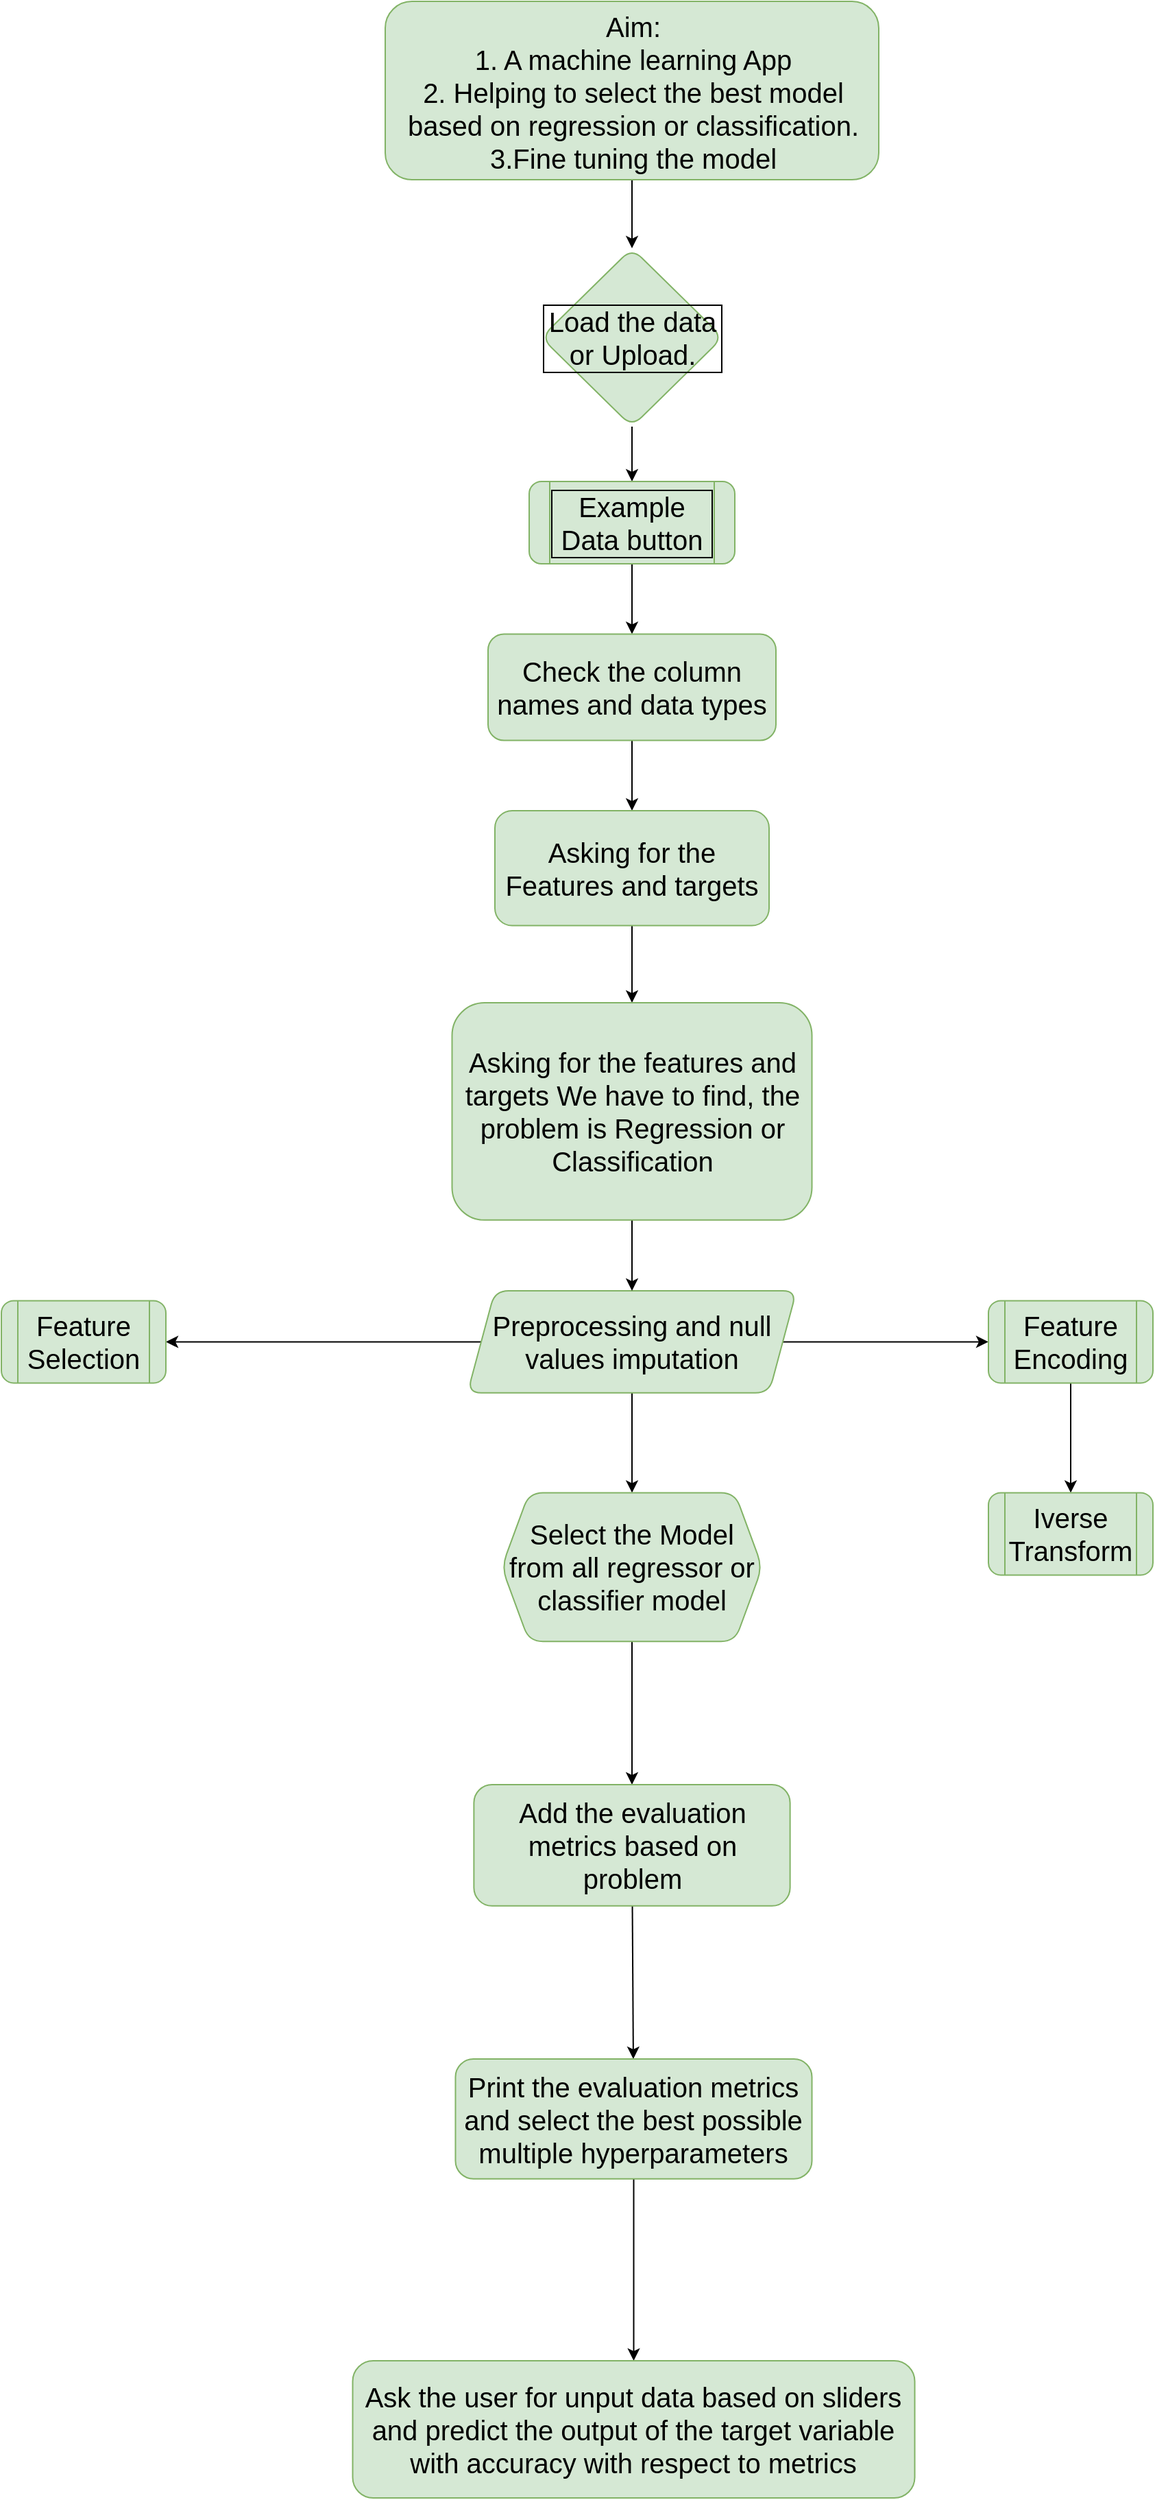 <mxfile>
    <diagram id="i4oJ7EUeD3pbaW3Tq1e5" name="Page-1">
        <mxGraphModel dx="2182" dy="792" grid="1" gridSize="10" guides="1" tooltips="1" connect="1" arrows="1" fold="1" page="1" pageScale="1" pageWidth="850" pageHeight="1100" background="none" math="0" shadow="0">
            <root>
                <mxCell id="0"/>
                <mxCell id="1" parent="0"/>
                <mxCell id="11" value="" style="edgeStyle=none;html=1;" edge="1" parent="1" source="4" target="8">
                    <mxGeometry relative="1" as="geometry"/>
                </mxCell>
                <mxCell id="4" value="&lt;div style=&quot;text-align: center;&quot;&gt;&lt;span style=&quot;font-weight: 400; background-color: transparent;&quot;&gt;Aim:&lt;/span&gt;&lt;/div&gt;&lt;div style=&quot;text-align: center;&quot;&gt;&lt;span style=&quot;font-weight: 400;&quot;&gt;1. A machine learning App&lt;/span&gt;&lt;/div&gt;&lt;div style=&quot;text-align: center;&quot;&gt;&lt;span style=&quot;font-weight: 400;&quot;&gt;2. Helping to select the best model based on regression or classification.&lt;/span&gt;&lt;/div&gt;&lt;div style=&quot;text-align: center;&quot;&gt;&lt;span style=&quot;font-weight: 400;&quot;&gt;3.Fine tuning the model&lt;/span&gt;&lt;/div&gt;" style="rounded=1;whiteSpace=wrap;html=1;fillColor=#d5e8d4;strokeColor=#82b366;fontStyle=1;fontSize=20;fontColor=#000000;align=left;verticalAlign=top;" vertex="1" parent="1">
                    <mxGeometry x="200" y="50" width="360" height="130" as="geometry"/>
                </mxCell>
                <mxCell id="14" value="" style="edgeStyle=none;html=1;" edge="1" parent="1" source="8" target="13">
                    <mxGeometry relative="1" as="geometry"/>
                </mxCell>
                <mxCell id="8" value="Load the data or Upload." style="rhombus;fontSize=20;align=center;verticalAlign=middle;fillColor=#d5e8d4;strokeColor=#82b366;fontColor=#000000;rounded=1;fontStyle=0;whiteSpace=wrap;html=1;labelBorderColor=default;textShadow=0;" vertex="1" parent="1">
                    <mxGeometry x="313.75" y="230" width="132.5" height="130" as="geometry"/>
                </mxCell>
                <mxCell id="16" value="" style="edgeStyle=none;html=1;" edge="1" parent="1" source="13" target="15">
                    <mxGeometry relative="1" as="geometry"/>
                </mxCell>
                <mxCell id="13" value="Example Data button" style="shape=process;whiteSpace=wrap;html=1;backgroundOutline=1;fontSize=20;fillColor=#d5e8d4;strokeColor=#82b366;fontColor=#000000;rounded=1;fontStyle=0;labelBorderColor=default;" vertex="1" parent="1">
                    <mxGeometry x="305" y="400" width="150" height="60" as="geometry"/>
                </mxCell>
                <mxCell id="18" value="" style="edgeStyle=none;html=1;" edge="1" parent="1" source="15" target="17">
                    <mxGeometry relative="1" as="geometry"/>
                </mxCell>
                <mxCell id="15" value="Check the column names and data types" style="whiteSpace=wrap;html=1;fontSize=20;fillColor=#d5e8d4;strokeColor=#82b366;fontColor=#000000;rounded=1;fontStyle=0;labelBorderColor=none;" vertex="1" parent="1">
                    <mxGeometry x="275" y="511.25" width="210" height="77.5" as="geometry"/>
                </mxCell>
                <mxCell id="41" value="" style="edgeStyle=none;html=1;" edge="1" parent="1" source="17" target="39">
                    <mxGeometry relative="1" as="geometry"/>
                </mxCell>
                <mxCell id="17" value="Asking for the Features and targets" style="whiteSpace=wrap;html=1;fontSize=20;fillColor=#d5e8d4;strokeColor=#82b366;fontColor=#000000;rounded=1;fontStyle=0;labelBorderColor=none;" vertex="1" parent="1">
                    <mxGeometry x="280" y="640" width="200" height="83.75" as="geometry"/>
                </mxCell>
                <mxCell id="28" value="" style="edgeStyle=none;html=1;" edge="1" parent="1" source="19" target="27">
                    <mxGeometry relative="1" as="geometry"/>
                </mxCell>
                <mxCell id="30" value="" style="edgeStyle=none;html=1;" edge="1" parent="1" source="19" target="29">
                    <mxGeometry relative="1" as="geometry"/>
                </mxCell>
                <mxCell id="36" value="" style="edgeStyle=none;html=1;" edge="1" parent="1" source="19" target="35">
                    <mxGeometry relative="1" as="geometry"/>
                </mxCell>
                <mxCell id="19" value="Preprocessing and null values imputation" style="shape=parallelogram;perimeter=parallelogramPerimeter;whiteSpace=wrap;html=1;fixedSize=1;fontSize=20;fillColor=#d5e8d4;strokeColor=#82b366;fontColor=#000000;rounded=1;fontStyle=0;labelBorderColor=none;" vertex="1" parent="1">
                    <mxGeometry x="260" y="990" width="240" height="74.38" as="geometry"/>
                </mxCell>
                <mxCell id="32" value="" style="edgeStyle=none;html=1;" edge="1" parent="1" source="27" target="31">
                    <mxGeometry relative="1" as="geometry"/>
                </mxCell>
                <mxCell id="27" value="&lt;span style=&quot;color: rgb(0, 0, 0); text-align: left;&quot;&gt;Feature Encoding&lt;/span&gt;" style="shape=process;whiteSpace=wrap;html=1;backgroundOutline=1;fontSize=20;fillColor=#d5e8d4;strokeColor=#82b366;fontColor=#000000;rounded=1;fontStyle=0;labelBorderColor=none;" vertex="1" parent="1">
                    <mxGeometry x="640" y="997.19" width="120" height="60" as="geometry"/>
                </mxCell>
                <mxCell id="29" value="Feature Selection" style="shape=process;whiteSpace=wrap;html=1;backgroundOutline=1;fontSize=20;fillColor=#d5e8d4;strokeColor=#82b366;fontColor=#000000;rounded=1;fontStyle=0;labelBorderColor=none;" vertex="1" parent="1">
                    <mxGeometry x="-80" y="997.19" width="120" height="60" as="geometry"/>
                </mxCell>
                <mxCell id="31" value="Iverse Transform" style="shape=process;whiteSpace=wrap;html=1;backgroundOutline=1;fontSize=20;fillColor=#d5e8d4;strokeColor=#82b366;fontColor=#000000;rounded=1;fontStyle=0;labelBorderColor=none;" vertex="1" parent="1">
                    <mxGeometry x="640" y="1137.19" width="120" height="60" as="geometry"/>
                </mxCell>
                <mxCell id="38" value="" style="edgeStyle=none;html=1;" edge="1" parent="1" source="35" target="37">
                    <mxGeometry relative="1" as="geometry"/>
                </mxCell>
                <mxCell id="35" value="Select the Model from all regressor or classifier model" style="shape=hexagon;perimeter=hexagonPerimeter2;whiteSpace=wrap;html=1;fixedSize=1;fontSize=20;fillColor=#d5e8d4;strokeColor=#82b366;fontColor=#000000;rounded=1;fontStyle=0;labelBorderColor=none;" vertex="1" parent="1">
                    <mxGeometry x="285" y="1137.19" width="190" height="108.43" as="geometry"/>
                </mxCell>
                <mxCell id="44" value="" style="edgeStyle=none;html=1;" edge="1" parent="1" source="37" target="43">
                    <mxGeometry relative="1" as="geometry"/>
                </mxCell>
                <mxCell id="37" value="Add the evaluation metrics based on problem" style="whiteSpace=wrap;html=1;fontSize=20;fillColor=#d5e8d4;strokeColor=#82b366;fontColor=#000000;rounded=1;fontStyle=0;labelBorderColor=none;" vertex="1" parent="1">
                    <mxGeometry x="264.68" y="1350" width="230.63" height="88.43" as="geometry"/>
                </mxCell>
                <mxCell id="42" value="" style="edgeStyle=none;html=1;" edge="1" parent="1" source="39" target="19">
                    <mxGeometry relative="1" as="geometry"/>
                </mxCell>
                <mxCell id="39" value="Asking for the features and targets&amp;nbsp;&lt;span style=&quot;background-color: transparent;&quot;&gt;We have to find, the problem is Regression or Classification&lt;/span&gt;" style="whiteSpace=wrap;html=1;fontSize=20;fillColor=#d5e8d4;strokeColor=#82b366;fontColor=#000000;rounded=1;fontStyle=0;labelBorderColor=none;" vertex="1" parent="1">
                    <mxGeometry x="248.75" y="780" width="262.5" height="158.43" as="geometry"/>
                </mxCell>
                <mxCell id="46" value="" style="edgeStyle=none;html=1;" edge="1" parent="1" source="43" target="45">
                    <mxGeometry relative="1" as="geometry"/>
                </mxCell>
                <mxCell id="43" value="Print the evaluation metrics and select the best possible multiple hyperparameters" style="whiteSpace=wrap;html=1;fontSize=20;fillColor=#d5e8d4;strokeColor=#82b366;fontColor=#000000;rounded=1;fontStyle=0;labelBorderColor=none;" vertex="1" parent="1">
                    <mxGeometry x="251.24" y="1550" width="260.01" height="87.36" as="geometry"/>
                </mxCell>
                <mxCell id="45" value="Ask the user for unput data based on sliders and predict the output of the target variable with accuracy with respect to metrics" style="whiteSpace=wrap;html=1;fontSize=20;fillColor=#d5e8d4;strokeColor=#82b366;fontColor=#000000;rounded=1;fontStyle=0;labelBorderColor=none;" vertex="1" parent="1">
                    <mxGeometry x="176.25" y="1770" width="410" height="100" as="geometry"/>
                </mxCell>
            </root>
        </mxGraphModel>
    </diagram>
</mxfile>